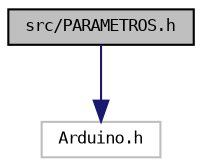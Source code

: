digraph "src/PARAMETROS.h"
{
 // LATEX_PDF_SIZE
  bgcolor="transparent";
  edge [fontname="DejaVuSansMono",fontsize="8",labelfontname="DejaVuSansMono",labelfontsize="8"];
  node [fontname="DejaVuSansMono",fontsize="8",shape=record];
  Node1 [label="src/PARAMETROS.h",height=0.2,width=0.4,color="black", fillcolor="grey75", style="filled", fontcolor="black",tooltip="Sobre os conversores digitais analógicos"];
  Node1 -> Node2 [color="midnightblue",fontsize="8",style="solid",fontname="DejaVuSansMono"];
  Node2 [label="Arduino.h",height=0.2,width=0.4,color="grey75",tooltip=" "];
}
